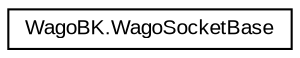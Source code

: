 digraph "Graphical Class Hierarchy"
{
  edge [fontname="Arial",fontsize="10",labelfontname="Arial",labelfontsize="10"];
  node [fontname="Arial",fontsize="10",shape=record];
  rankdir="LR";
  Node1 [label="WagoBK.WagoSocketBase",height=0.2,width=0.4,color="black", fillcolor="white", style="filled",URL="$class_wago_b_k_1_1_wago_socket_base.html"];
}
